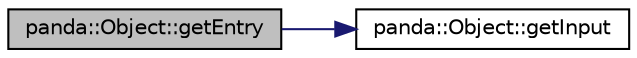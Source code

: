 digraph G
{
  edge [fontname="Helvetica",fontsize="10",labelfontname="Helvetica",labelfontsize="10"];
  node [fontname="Helvetica",fontsize="10",shape=record];
  rankdir=LR;
  Node1 [label="panda::Object::getEntry",height=0.2,width=0.4,color="black", fillcolor="grey75", style="filled" fontcolor="black"];
  Node1 -> Node2 [color="midnightblue",fontsize="10",style="solid"];
  Node2 [label="panda::Object::getInput",height=0.2,width=0.4,color="black", fillcolor="white", style="filled",URL="$classpanda_1_1Object.html#a69038e1ce9bc60222bb0ba7e7f933bd5",tooltip="Get the input tree identified by the token."];
}
